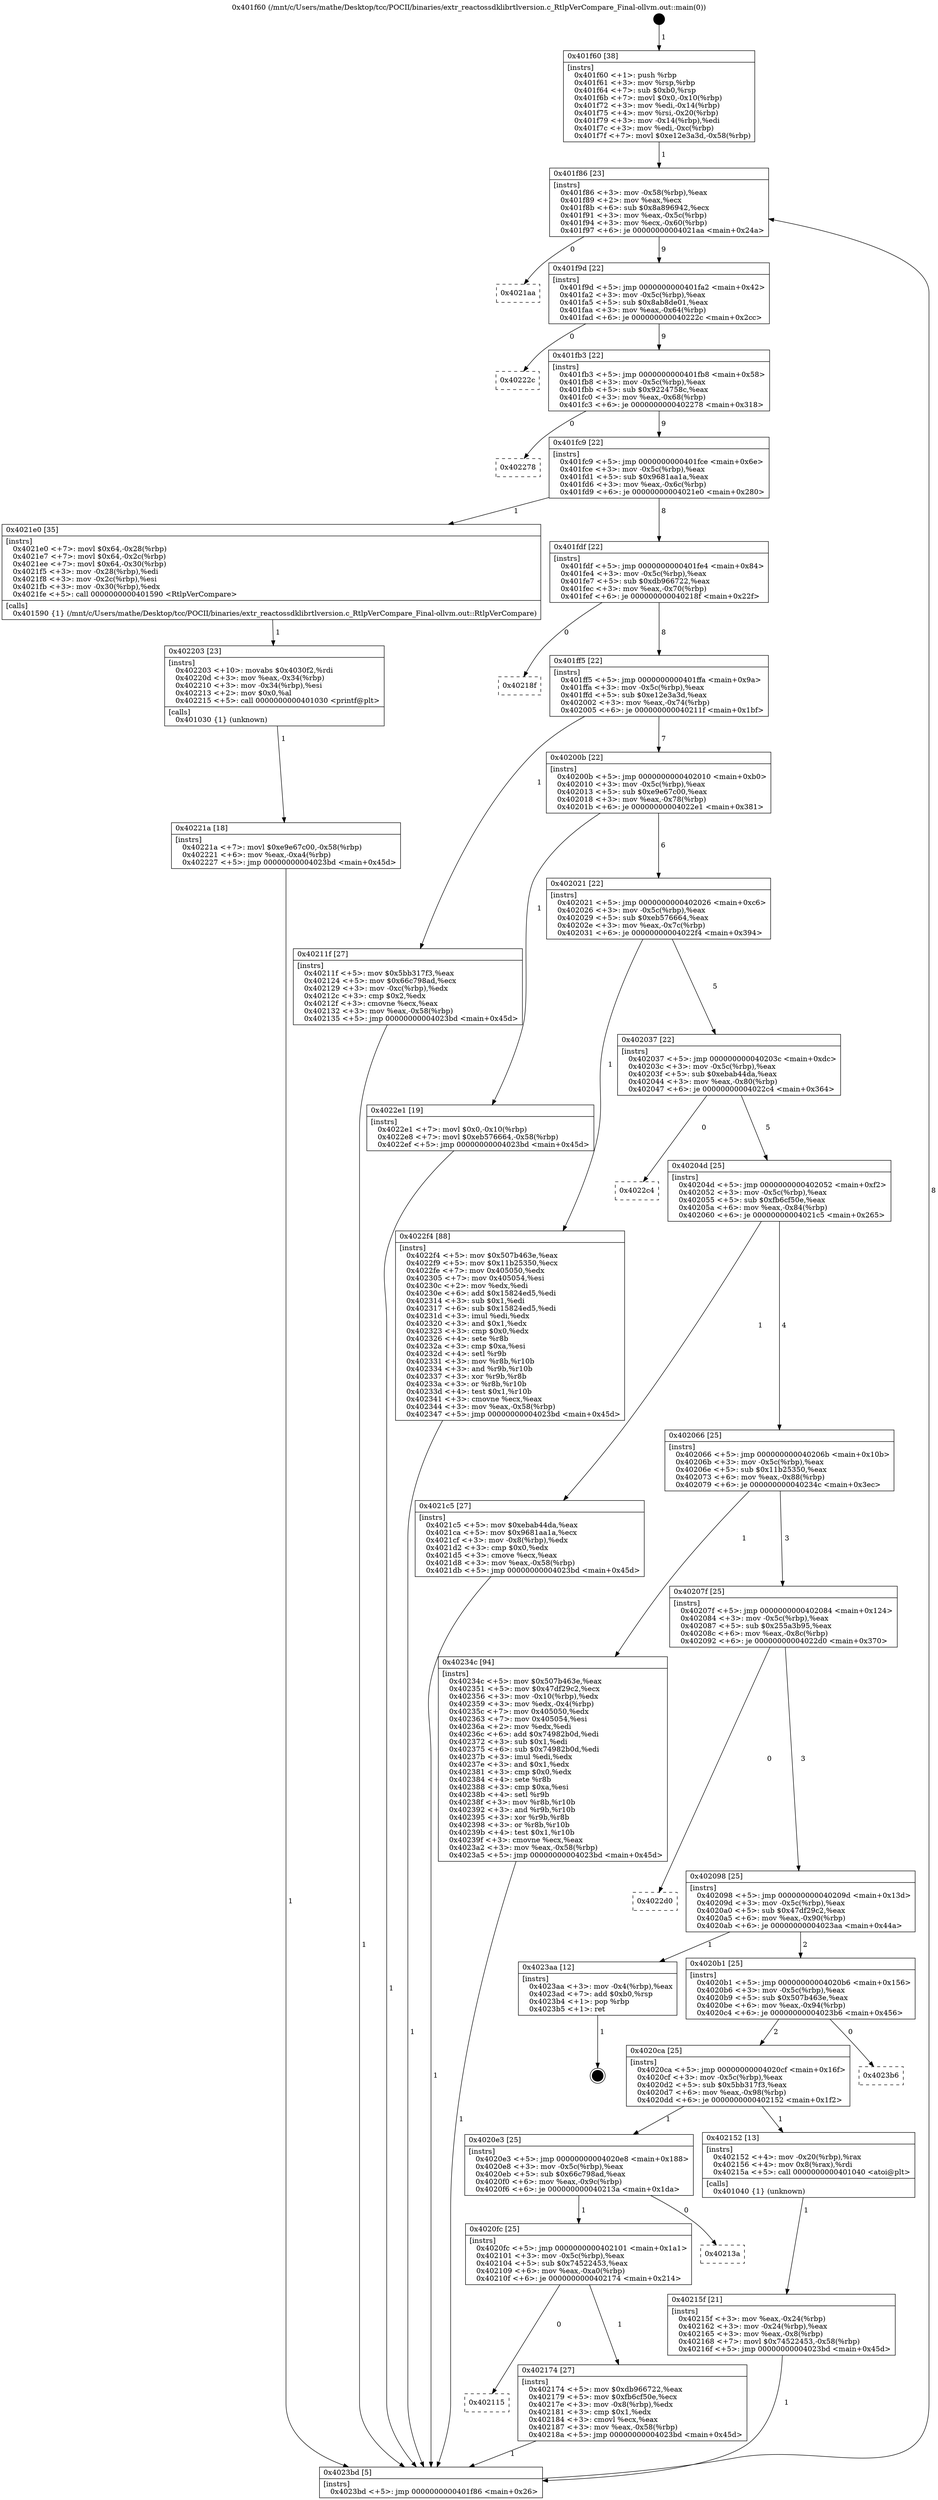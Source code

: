 digraph "0x401f60" {
  label = "0x401f60 (/mnt/c/Users/mathe/Desktop/tcc/POCII/binaries/extr_reactossdklibrtlversion.c_RtlpVerCompare_Final-ollvm.out::main(0))"
  labelloc = "t"
  node[shape=record]

  Entry [label="",width=0.3,height=0.3,shape=circle,fillcolor=black,style=filled]
  "0x401f86" [label="{
     0x401f86 [23]\l
     | [instrs]\l
     &nbsp;&nbsp;0x401f86 \<+3\>: mov -0x58(%rbp),%eax\l
     &nbsp;&nbsp;0x401f89 \<+2\>: mov %eax,%ecx\l
     &nbsp;&nbsp;0x401f8b \<+6\>: sub $0x8a896942,%ecx\l
     &nbsp;&nbsp;0x401f91 \<+3\>: mov %eax,-0x5c(%rbp)\l
     &nbsp;&nbsp;0x401f94 \<+3\>: mov %ecx,-0x60(%rbp)\l
     &nbsp;&nbsp;0x401f97 \<+6\>: je 00000000004021aa \<main+0x24a\>\l
  }"]
  "0x4021aa" [label="{
     0x4021aa\l
  }", style=dashed]
  "0x401f9d" [label="{
     0x401f9d [22]\l
     | [instrs]\l
     &nbsp;&nbsp;0x401f9d \<+5\>: jmp 0000000000401fa2 \<main+0x42\>\l
     &nbsp;&nbsp;0x401fa2 \<+3\>: mov -0x5c(%rbp),%eax\l
     &nbsp;&nbsp;0x401fa5 \<+5\>: sub $0x8ab8de01,%eax\l
     &nbsp;&nbsp;0x401faa \<+3\>: mov %eax,-0x64(%rbp)\l
     &nbsp;&nbsp;0x401fad \<+6\>: je 000000000040222c \<main+0x2cc\>\l
  }"]
  Exit [label="",width=0.3,height=0.3,shape=circle,fillcolor=black,style=filled,peripheries=2]
  "0x40222c" [label="{
     0x40222c\l
  }", style=dashed]
  "0x401fb3" [label="{
     0x401fb3 [22]\l
     | [instrs]\l
     &nbsp;&nbsp;0x401fb3 \<+5\>: jmp 0000000000401fb8 \<main+0x58\>\l
     &nbsp;&nbsp;0x401fb8 \<+3\>: mov -0x5c(%rbp),%eax\l
     &nbsp;&nbsp;0x401fbb \<+5\>: sub $0x9224758c,%eax\l
     &nbsp;&nbsp;0x401fc0 \<+3\>: mov %eax,-0x68(%rbp)\l
     &nbsp;&nbsp;0x401fc3 \<+6\>: je 0000000000402278 \<main+0x318\>\l
  }"]
  "0x40221a" [label="{
     0x40221a [18]\l
     | [instrs]\l
     &nbsp;&nbsp;0x40221a \<+7\>: movl $0xe9e67c00,-0x58(%rbp)\l
     &nbsp;&nbsp;0x402221 \<+6\>: mov %eax,-0xa4(%rbp)\l
     &nbsp;&nbsp;0x402227 \<+5\>: jmp 00000000004023bd \<main+0x45d\>\l
  }"]
  "0x402278" [label="{
     0x402278\l
  }", style=dashed]
  "0x401fc9" [label="{
     0x401fc9 [22]\l
     | [instrs]\l
     &nbsp;&nbsp;0x401fc9 \<+5\>: jmp 0000000000401fce \<main+0x6e\>\l
     &nbsp;&nbsp;0x401fce \<+3\>: mov -0x5c(%rbp),%eax\l
     &nbsp;&nbsp;0x401fd1 \<+5\>: sub $0x9681aa1a,%eax\l
     &nbsp;&nbsp;0x401fd6 \<+3\>: mov %eax,-0x6c(%rbp)\l
     &nbsp;&nbsp;0x401fd9 \<+6\>: je 00000000004021e0 \<main+0x280\>\l
  }"]
  "0x402203" [label="{
     0x402203 [23]\l
     | [instrs]\l
     &nbsp;&nbsp;0x402203 \<+10\>: movabs $0x4030f2,%rdi\l
     &nbsp;&nbsp;0x40220d \<+3\>: mov %eax,-0x34(%rbp)\l
     &nbsp;&nbsp;0x402210 \<+3\>: mov -0x34(%rbp),%esi\l
     &nbsp;&nbsp;0x402213 \<+2\>: mov $0x0,%al\l
     &nbsp;&nbsp;0x402215 \<+5\>: call 0000000000401030 \<printf@plt\>\l
     | [calls]\l
     &nbsp;&nbsp;0x401030 \{1\} (unknown)\l
  }"]
  "0x4021e0" [label="{
     0x4021e0 [35]\l
     | [instrs]\l
     &nbsp;&nbsp;0x4021e0 \<+7\>: movl $0x64,-0x28(%rbp)\l
     &nbsp;&nbsp;0x4021e7 \<+7\>: movl $0x64,-0x2c(%rbp)\l
     &nbsp;&nbsp;0x4021ee \<+7\>: movl $0x64,-0x30(%rbp)\l
     &nbsp;&nbsp;0x4021f5 \<+3\>: mov -0x28(%rbp),%edi\l
     &nbsp;&nbsp;0x4021f8 \<+3\>: mov -0x2c(%rbp),%esi\l
     &nbsp;&nbsp;0x4021fb \<+3\>: mov -0x30(%rbp),%edx\l
     &nbsp;&nbsp;0x4021fe \<+5\>: call 0000000000401590 \<RtlpVerCompare\>\l
     | [calls]\l
     &nbsp;&nbsp;0x401590 \{1\} (/mnt/c/Users/mathe/Desktop/tcc/POCII/binaries/extr_reactossdklibrtlversion.c_RtlpVerCompare_Final-ollvm.out::RtlpVerCompare)\l
  }"]
  "0x401fdf" [label="{
     0x401fdf [22]\l
     | [instrs]\l
     &nbsp;&nbsp;0x401fdf \<+5\>: jmp 0000000000401fe4 \<main+0x84\>\l
     &nbsp;&nbsp;0x401fe4 \<+3\>: mov -0x5c(%rbp),%eax\l
     &nbsp;&nbsp;0x401fe7 \<+5\>: sub $0xdb966722,%eax\l
     &nbsp;&nbsp;0x401fec \<+3\>: mov %eax,-0x70(%rbp)\l
     &nbsp;&nbsp;0x401fef \<+6\>: je 000000000040218f \<main+0x22f\>\l
  }"]
  "0x402115" [label="{
     0x402115\l
  }", style=dashed]
  "0x40218f" [label="{
     0x40218f\l
  }", style=dashed]
  "0x401ff5" [label="{
     0x401ff5 [22]\l
     | [instrs]\l
     &nbsp;&nbsp;0x401ff5 \<+5\>: jmp 0000000000401ffa \<main+0x9a\>\l
     &nbsp;&nbsp;0x401ffa \<+3\>: mov -0x5c(%rbp),%eax\l
     &nbsp;&nbsp;0x401ffd \<+5\>: sub $0xe12e3a3d,%eax\l
     &nbsp;&nbsp;0x402002 \<+3\>: mov %eax,-0x74(%rbp)\l
     &nbsp;&nbsp;0x402005 \<+6\>: je 000000000040211f \<main+0x1bf\>\l
  }"]
  "0x402174" [label="{
     0x402174 [27]\l
     | [instrs]\l
     &nbsp;&nbsp;0x402174 \<+5\>: mov $0xdb966722,%eax\l
     &nbsp;&nbsp;0x402179 \<+5\>: mov $0xfb6cf50e,%ecx\l
     &nbsp;&nbsp;0x40217e \<+3\>: mov -0x8(%rbp),%edx\l
     &nbsp;&nbsp;0x402181 \<+3\>: cmp $0x1,%edx\l
     &nbsp;&nbsp;0x402184 \<+3\>: cmovl %ecx,%eax\l
     &nbsp;&nbsp;0x402187 \<+3\>: mov %eax,-0x58(%rbp)\l
     &nbsp;&nbsp;0x40218a \<+5\>: jmp 00000000004023bd \<main+0x45d\>\l
  }"]
  "0x40211f" [label="{
     0x40211f [27]\l
     | [instrs]\l
     &nbsp;&nbsp;0x40211f \<+5\>: mov $0x5bb317f3,%eax\l
     &nbsp;&nbsp;0x402124 \<+5\>: mov $0x66c798ad,%ecx\l
     &nbsp;&nbsp;0x402129 \<+3\>: mov -0xc(%rbp),%edx\l
     &nbsp;&nbsp;0x40212c \<+3\>: cmp $0x2,%edx\l
     &nbsp;&nbsp;0x40212f \<+3\>: cmovne %ecx,%eax\l
     &nbsp;&nbsp;0x402132 \<+3\>: mov %eax,-0x58(%rbp)\l
     &nbsp;&nbsp;0x402135 \<+5\>: jmp 00000000004023bd \<main+0x45d\>\l
  }"]
  "0x40200b" [label="{
     0x40200b [22]\l
     | [instrs]\l
     &nbsp;&nbsp;0x40200b \<+5\>: jmp 0000000000402010 \<main+0xb0\>\l
     &nbsp;&nbsp;0x402010 \<+3\>: mov -0x5c(%rbp),%eax\l
     &nbsp;&nbsp;0x402013 \<+5\>: sub $0xe9e67c00,%eax\l
     &nbsp;&nbsp;0x402018 \<+3\>: mov %eax,-0x78(%rbp)\l
     &nbsp;&nbsp;0x40201b \<+6\>: je 00000000004022e1 \<main+0x381\>\l
  }"]
  "0x4023bd" [label="{
     0x4023bd [5]\l
     | [instrs]\l
     &nbsp;&nbsp;0x4023bd \<+5\>: jmp 0000000000401f86 \<main+0x26\>\l
  }"]
  "0x401f60" [label="{
     0x401f60 [38]\l
     | [instrs]\l
     &nbsp;&nbsp;0x401f60 \<+1\>: push %rbp\l
     &nbsp;&nbsp;0x401f61 \<+3\>: mov %rsp,%rbp\l
     &nbsp;&nbsp;0x401f64 \<+7\>: sub $0xb0,%rsp\l
     &nbsp;&nbsp;0x401f6b \<+7\>: movl $0x0,-0x10(%rbp)\l
     &nbsp;&nbsp;0x401f72 \<+3\>: mov %edi,-0x14(%rbp)\l
     &nbsp;&nbsp;0x401f75 \<+4\>: mov %rsi,-0x20(%rbp)\l
     &nbsp;&nbsp;0x401f79 \<+3\>: mov -0x14(%rbp),%edi\l
     &nbsp;&nbsp;0x401f7c \<+3\>: mov %edi,-0xc(%rbp)\l
     &nbsp;&nbsp;0x401f7f \<+7\>: movl $0xe12e3a3d,-0x58(%rbp)\l
  }"]
  "0x4020fc" [label="{
     0x4020fc [25]\l
     | [instrs]\l
     &nbsp;&nbsp;0x4020fc \<+5\>: jmp 0000000000402101 \<main+0x1a1\>\l
     &nbsp;&nbsp;0x402101 \<+3\>: mov -0x5c(%rbp),%eax\l
     &nbsp;&nbsp;0x402104 \<+5\>: sub $0x74522453,%eax\l
     &nbsp;&nbsp;0x402109 \<+6\>: mov %eax,-0xa0(%rbp)\l
     &nbsp;&nbsp;0x40210f \<+6\>: je 0000000000402174 \<main+0x214\>\l
  }"]
  "0x4022e1" [label="{
     0x4022e1 [19]\l
     | [instrs]\l
     &nbsp;&nbsp;0x4022e1 \<+7\>: movl $0x0,-0x10(%rbp)\l
     &nbsp;&nbsp;0x4022e8 \<+7\>: movl $0xeb576664,-0x58(%rbp)\l
     &nbsp;&nbsp;0x4022ef \<+5\>: jmp 00000000004023bd \<main+0x45d\>\l
  }"]
  "0x402021" [label="{
     0x402021 [22]\l
     | [instrs]\l
     &nbsp;&nbsp;0x402021 \<+5\>: jmp 0000000000402026 \<main+0xc6\>\l
     &nbsp;&nbsp;0x402026 \<+3\>: mov -0x5c(%rbp),%eax\l
     &nbsp;&nbsp;0x402029 \<+5\>: sub $0xeb576664,%eax\l
     &nbsp;&nbsp;0x40202e \<+3\>: mov %eax,-0x7c(%rbp)\l
     &nbsp;&nbsp;0x402031 \<+6\>: je 00000000004022f4 \<main+0x394\>\l
  }"]
  "0x40213a" [label="{
     0x40213a\l
  }", style=dashed]
  "0x4022f4" [label="{
     0x4022f4 [88]\l
     | [instrs]\l
     &nbsp;&nbsp;0x4022f4 \<+5\>: mov $0x507b463e,%eax\l
     &nbsp;&nbsp;0x4022f9 \<+5\>: mov $0x11b25350,%ecx\l
     &nbsp;&nbsp;0x4022fe \<+7\>: mov 0x405050,%edx\l
     &nbsp;&nbsp;0x402305 \<+7\>: mov 0x405054,%esi\l
     &nbsp;&nbsp;0x40230c \<+2\>: mov %edx,%edi\l
     &nbsp;&nbsp;0x40230e \<+6\>: add $0x15824ed5,%edi\l
     &nbsp;&nbsp;0x402314 \<+3\>: sub $0x1,%edi\l
     &nbsp;&nbsp;0x402317 \<+6\>: sub $0x15824ed5,%edi\l
     &nbsp;&nbsp;0x40231d \<+3\>: imul %edi,%edx\l
     &nbsp;&nbsp;0x402320 \<+3\>: and $0x1,%edx\l
     &nbsp;&nbsp;0x402323 \<+3\>: cmp $0x0,%edx\l
     &nbsp;&nbsp;0x402326 \<+4\>: sete %r8b\l
     &nbsp;&nbsp;0x40232a \<+3\>: cmp $0xa,%esi\l
     &nbsp;&nbsp;0x40232d \<+4\>: setl %r9b\l
     &nbsp;&nbsp;0x402331 \<+3\>: mov %r8b,%r10b\l
     &nbsp;&nbsp;0x402334 \<+3\>: and %r9b,%r10b\l
     &nbsp;&nbsp;0x402337 \<+3\>: xor %r9b,%r8b\l
     &nbsp;&nbsp;0x40233a \<+3\>: or %r8b,%r10b\l
     &nbsp;&nbsp;0x40233d \<+4\>: test $0x1,%r10b\l
     &nbsp;&nbsp;0x402341 \<+3\>: cmovne %ecx,%eax\l
     &nbsp;&nbsp;0x402344 \<+3\>: mov %eax,-0x58(%rbp)\l
     &nbsp;&nbsp;0x402347 \<+5\>: jmp 00000000004023bd \<main+0x45d\>\l
  }"]
  "0x402037" [label="{
     0x402037 [22]\l
     | [instrs]\l
     &nbsp;&nbsp;0x402037 \<+5\>: jmp 000000000040203c \<main+0xdc\>\l
     &nbsp;&nbsp;0x40203c \<+3\>: mov -0x5c(%rbp),%eax\l
     &nbsp;&nbsp;0x40203f \<+5\>: sub $0xebab44da,%eax\l
     &nbsp;&nbsp;0x402044 \<+3\>: mov %eax,-0x80(%rbp)\l
     &nbsp;&nbsp;0x402047 \<+6\>: je 00000000004022c4 \<main+0x364\>\l
  }"]
  "0x40215f" [label="{
     0x40215f [21]\l
     | [instrs]\l
     &nbsp;&nbsp;0x40215f \<+3\>: mov %eax,-0x24(%rbp)\l
     &nbsp;&nbsp;0x402162 \<+3\>: mov -0x24(%rbp),%eax\l
     &nbsp;&nbsp;0x402165 \<+3\>: mov %eax,-0x8(%rbp)\l
     &nbsp;&nbsp;0x402168 \<+7\>: movl $0x74522453,-0x58(%rbp)\l
     &nbsp;&nbsp;0x40216f \<+5\>: jmp 00000000004023bd \<main+0x45d\>\l
  }"]
  "0x4022c4" [label="{
     0x4022c4\l
  }", style=dashed]
  "0x40204d" [label="{
     0x40204d [25]\l
     | [instrs]\l
     &nbsp;&nbsp;0x40204d \<+5\>: jmp 0000000000402052 \<main+0xf2\>\l
     &nbsp;&nbsp;0x402052 \<+3\>: mov -0x5c(%rbp),%eax\l
     &nbsp;&nbsp;0x402055 \<+5\>: sub $0xfb6cf50e,%eax\l
     &nbsp;&nbsp;0x40205a \<+6\>: mov %eax,-0x84(%rbp)\l
     &nbsp;&nbsp;0x402060 \<+6\>: je 00000000004021c5 \<main+0x265\>\l
  }"]
  "0x4020e3" [label="{
     0x4020e3 [25]\l
     | [instrs]\l
     &nbsp;&nbsp;0x4020e3 \<+5\>: jmp 00000000004020e8 \<main+0x188\>\l
     &nbsp;&nbsp;0x4020e8 \<+3\>: mov -0x5c(%rbp),%eax\l
     &nbsp;&nbsp;0x4020eb \<+5\>: sub $0x66c798ad,%eax\l
     &nbsp;&nbsp;0x4020f0 \<+6\>: mov %eax,-0x9c(%rbp)\l
     &nbsp;&nbsp;0x4020f6 \<+6\>: je 000000000040213a \<main+0x1da\>\l
  }"]
  "0x4021c5" [label="{
     0x4021c5 [27]\l
     | [instrs]\l
     &nbsp;&nbsp;0x4021c5 \<+5\>: mov $0xebab44da,%eax\l
     &nbsp;&nbsp;0x4021ca \<+5\>: mov $0x9681aa1a,%ecx\l
     &nbsp;&nbsp;0x4021cf \<+3\>: mov -0x8(%rbp),%edx\l
     &nbsp;&nbsp;0x4021d2 \<+3\>: cmp $0x0,%edx\l
     &nbsp;&nbsp;0x4021d5 \<+3\>: cmove %ecx,%eax\l
     &nbsp;&nbsp;0x4021d8 \<+3\>: mov %eax,-0x58(%rbp)\l
     &nbsp;&nbsp;0x4021db \<+5\>: jmp 00000000004023bd \<main+0x45d\>\l
  }"]
  "0x402066" [label="{
     0x402066 [25]\l
     | [instrs]\l
     &nbsp;&nbsp;0x402066 \<+5\>: jmp 000000000040206b \<main+0x10b\>\l
     &nbsp;&nbsp;0x40206b \<+3\>: mov -0x5c(%rbp),%eax\l
     &nbsp;&nbsp;0x40206e \<+5\>: sub $0x11b25350,%eax\l
     &nbsp;&nbsp;0x402073 \<+6\>: mov %eax,-0x88(%rbp)\l
     &nbsp;&nbsp;0x402079 \<+6\>: je 000000000040234c \<main+0x3ec\>\l
  }"]
  "0x402152" [label="{
     0x402152 [13]\l
     | [instrs]\l
     &nbsp;&nbsp;0x402152 \<+4\>: mov -0x20(%rbp),%rax\l
     &nbsp;&nbsp;0x402156 \<+4\>: mov 0x8(%rax),%rdi\l
     &nbsp;&nbsp;0x40215a \<+5\>: call 0000000000401040 \<atoi@plt\>\l
     | [calls]\l
     &nbsp;&nbsp;0x401040 \{1\} (unknown)\l
  }"]
  "0x40234c" [label="{
     0x40234c [94]\l
     | [instrs]\l
     &nbsp;&nbsp;0x40234c \<+5\>: mov $0x507b463e,%eax\l
     &nbsp;&nbsp;0x402351 \<+5\>: mov $0x47df29c2,%ecx\l
     &nbsp;&nbsp;0x402356 \<+3\>: mov -0x10(%rbp),%edx\l
     &nbsp;&nbsp;0x402359 \<+3\>: mov %edx,-0x4(%rbp)\l
     &nbsp;&nbsp;0x40235c \<+7\>: mov 0x405050,%edx\l
     &nbsp;&nbsp;0x402363 \<+7\>: mov 0x405054,%esi\l
     &nbsp;&nbsp;0x40236a \<+2\>: mov %edx,%edi\l
     &nbsp;&nbsp;0x40236c \<+6\>: add $0x74982b0d,%edi\l
     &nbsp;&nbsp;0x402372 \<+3\>: sub $0x1,%edi\l
     &nbsp;&nbsp;0x402375 \<+6\>: sub $0x74982b0d,%edi\l
     &nbsp;&nbsp;0x40237b \<+3\>: imul %edi,%edx\l
     &nbsp;&nbsp;0x40237e \<+3\>: and $0x1,%edx\l
     &nbsp;&nbsp;0x402381 \<+3\>: cmp $0x0,%edx\l
     &nbsp;&nbsp;0x402384 \<+4\>: sete %r8b\l
     &nbsp;&nbsp;0x402388 \<+3\>: cmp $0xa,%esi\l
     &nbsp;&nbsp;0x40238b \<+4\>: setl %r9b\l
     &nbsp;&nbsp;0x40238f \<+3\>: mov %r8b,%r10b\l
     &nbsp;&nbsp;0x402392 \<+3\>: and %r9b,%r10b\l
     &nbsp;&nbsp;0x402395 \<+3\>: xor %r9b,%r8b\l
     &nbsp;&nbsp;0x402398 \<+3\>: or %r8b,%r10b\l
     &nbsp;&nbsp;0x40239b \<+4\>: test $0x1,%r10b\l
     &nbsp;&nbsp;0x40239f \<+3\>: cmovne %ecx,%eax\l
     &nbsp;&nbsp;0x4023a2 \<+3\>: mov %eax,-0x58(%rbp)\l
     &nbsp;&nbsp;0x4023a5 \<+5\>: jmp 00000000004023bd \<main+0x45d\>\l
  }"]
  "0x40207f" [label="{
     0x40207f [25]\l
     | [instrs]\l
     &nbsp;&nbsp;0x40207f \<+5\>: jmp 0000000000402084 \<main+0x124\>\l
     &nbsp;&nbsp;0x402084 \<+3\>: mov -0x5c(%rbp),%eax\l
     &nbsp;&nbsp;0x402087 \<+5\>: sub $0x255a3b95,%eax\l
     &nbsp;&nbsp;0x40208c \<+6\>: mov %eax,-0x8c(%rbp)\l
     &nbsp;&nbsp;0x402092 \<+6\>: je 00000000004022d0 \<main+0x370\>\l
  }"]
  "0x4020ca" [label="{
     0x4020ca [25]\l
     | [instrs]\l
     &nbsp;&nbsp;0x4020ca \<+5\>: jmp 00000000004020cf \<main+0x16f\>\l
     &nbsp;&nbsp;0x4020cf \<+3\>: mov -0x5c(%rbp),%eax\l
     &nbsp;&nbsp;0x4020d2 \<+5\>: sub $0x5bb317f3,%eax\l
     &nbsp;&nbsp;0x4020d7 \<+6\>: mov %eax,-0x98(%rbp)\l
     &nbsp;&nbsp;0x4020dd \<+6\>: je 0000000000402152 \<main+0x1f2\>\l
  }"]
  "0x4022d0" [label="{
     0x4022d0\l
  }", style=dashed]
  "0x402098" [label="{
     0x402098 [25]\l
     | [instrs]\l
     &nbsp;&nbsp;0x402098 \<+5\>: jmp 000000000040209d \<main+0x13d\>\l
     &nbsp;&nbsp;0x40209d \<+3\>: mov -0x5c(%rbp),%eax\l
     &nbsp;&nbsp;0x4020a0 \<+5\>: sub $0x47df29c2,%eax\l
     &nbsp;&nbsp;0x4020a5 \<+6\>: mov %eax,-0x90(%rbp)\l
     &nbsp;&nbsp;0x4020ab \<+6\>: je 00000000004023aa \<main+0x44a\>\l
  }"]
  "0x4023b6" [label="{
     0x4023b6\l
  }", style=dashed]
  "0x4023aa" [label="{
     0x4023aa [12]\l
     | [instrs]\l
     &nbsp;&nbsp;0x4023aa \<+3\>: mov -0x4(%rbp),%eax\l
     &nbsp;&nbsp;0x4023ad \<+7\>: add $0xb0,%rsp\l
     &nbsp;&nbsp;0x4023b4 \<+1\>: pop %rbp\l
     &nbsp;&nbsp;0x4023b5 \<+1\>: ret\l
  }"]
  "0x4020b1" [label="{
     0x4020b1 [25]\l
     | [instrs]\l
     &nbsp;&nbsp;0x4020b1 \<+5\>: jmp 00000000004020b6 \<main+0x156\>\l
     &nbsp;&nbsp;0x4020b6 \<+3\>: mov -0x5c(%rbp),%eax\l
     &nbsp;&nbsp;0x4020b9 \<+5\>: sub $0x507b463e,%eax\l
     &nbsp;&nbsp;0x4020be \<+6\>: mov %eax,-0x94(%rbp)\l
     &nbsp;&nbsp;0x4020c4 \<+6\>: je 00000000004023b6 \<main+0x456\>\l
  }"]
  Entry -> "0x401f60" [label=" 1"]
  "0x401f86" -> "0x4021aa" [label=" 0"]
  "0x401f86" -> "0x401f9d" [label=" 9"]
  "0x4023aa" -> Exit [label=" 1"]
  "0x401f9d" -> "0x40222c" [label=" 0"]
  "0x401f9d" -> "0x401fb3" [label=" 9"]
  "0x40234c" -> "0x4023bd" [label=" 1"]
  "0x401fb3" -> "0x402278" [label=" 0"]
  "0x401fb3" -> "0x401fc9" [label=" 9"]
  "0x4022f4" -> "0x4023bd" [label=" 1"]
  "0x401fc9" -> "0x4021e0" [label=" 1"]
  "0x401fc9" -> "0x401fdf" [label=" 8"]
  "0x4022e1" -> "0x4023bd" [label=" 1"]
  "0x401fdf" -> "0x40218f" [label=" 0"]
  "0x401fdf" -> "0x401ff5" [label=" 8"]
  "0x40221a" -> "0x4023bd" [label=" 1"]
  "0x401ff5" -> "0x40211f" [label=" 1"]
  "0x401ff5" -> "0x40200b" [label=" 7"]
  "0x40211f" -> "0x4023bd" [label=" 1"]
  "0x401f60" -> "0x401f86" [label=" 1"]
  "0x4023bd" -> "0x401f86" [label=" 8"]
  "0x402203" -> "0x40221a" [label=" 1"]
  "0x40200b" -> "0x4022e1" [label=" 1"]
  "0x40200b" -> "0x402021" [label=" 6"]
  "0x4021c5" -> "0x4023bd" [label=" 1"]
  "0x402021" -> "0x4022f4" [label=" 1"]
  "0x402021" -> "0x402037" [label=" 5"]
  "0x402174" -> "0x4023bd" [label=" 1"]
  "0x402037" -> "0x4022c4" [label=" 0"]
  "0x402037" -> "0x40204d" [label=" 5"]
  "0x4020fc" -> "0x402174" [label=" 1"]
  "0x40204d" -> "0x4021c5" [label=" 1"]
  "0x40204d" -> "0x402066" [label=" 4"]
  "0x4021e0" -> "0x402203" [label=" 1"]
  "0x402066" -> "0x40234c" [label=" 1"]
  "0x402066" -> "0x40207f" [label=" 3"]
  "0x4020e3" -> "0x4020fc" [label=" 1"]
  "0x40207f" -> "0x4022d0" [label=" 0"]
  "0x40207f" -> "0x402098" [label=" 3"]
  "0x4020fc" -> "0x402115" [label=" 0"]
  "0x402098" -> "0x4023aa" [label=" 1"]
  "0x402098" -> "0x4020b1" [label=" 2"]
  "0x40215f" -> "0x4023bd" [label=" 1"]
  "0x4020b1" -> "0x4023b6" [label=" 0"]
  "0x4020b1" -> "0x4020ca" [label=" 2"]
  "0x4020e3" -> "0x40213a" [label=" 0"]
  "0x4020ca" -> "0x402152" [label=" 1"]
  "0x4020ca" -> "0x4020e3" [label=" 1"]
  "0x402152" -> "0x40215f" [label=" 1"]
}

